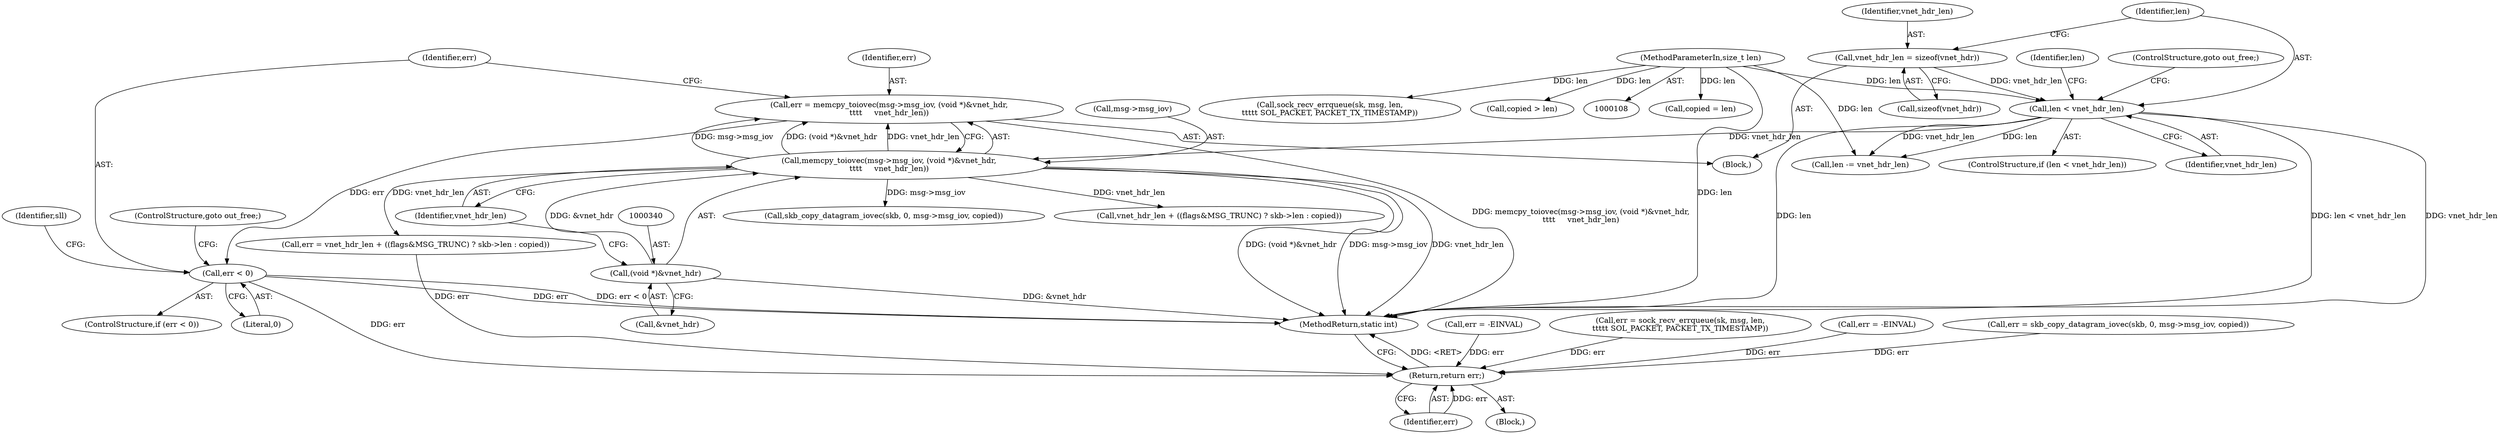 digraph "0_linux_f3d3342602f8bcbf37d7c46641cb9bca7618eb1c_26@API" {
"1000333" [label="(Call,err = memcpy_toiovec(msg->msg_iov, (void *)&vnet_hdr,\n\t\t\t\t     vnet_hdr_len))"];
"1000335" [label="(Call,memcpy_toiovec(msg->msg_iov, (void *)&vnet_hdr,\n\t\t\t\t     vnet_hdr_len))"];
"1000339" [label="(Call,(void *)&vnet_hdr)"];
"1000204" [label="(Call,len < vnet_hdr_len)"];
"1000112" [label="(MethodParameterIn,size_t len)"];
"1000199" [label="(Call,vnet_hdr_len = sizeof(vnet_hdr))"];
"1000345" [label="(Call,err < 0)"];
"1000522" [label="(Return,return err;)"];
"1000334" [label="(Identifier,err)"];
"1000336" [label="(Call,msg->msg_iov)"];
"1000381" [label="(Call,copied = len)"];
"1000391" [label="(Call,skb_copy_datagram_iovec(skb, 0, msg->msg_iov, copied))"];
"1000344" [label="(ControlStructure,if (err < 0))"];
"1000195" [label="(Call,err = -EINVAL)"];
"1000162" [label="(Call,err = sock_recv_errqueue(sk, msg, len,\n\t\t\t\t\t SOL_PACKET, PACKET_TX_TIMESTAMP))"];
"1000200" [label="(Identifier,vnet_hdr_len)"];
"1000348" [label="(ControlStructure,goto out_free;)"];
"1000203" [label="(ControlStructure,if (len < vnet_hdr_len))"];
"1000346" [label="(Identifier,err)"];
"1000129" [label="(Call,err = -EINVAL)"];
"1000206" [label="(Identifier,vnet_hdr_len)"];
"1000164" [label="(Call,sock_recv_errqueue(sk, msg, len,\n\t\t\t\t\t SOL_PACKET, PACKET_TX_TIMESTAMP))"];
"1000347" [label="(Literal,0)"];
"1000209" [label="(Identifier,len)"];
"1000377" [label="(Call,copied > len)"];
"1000112" [label="(MethodParameterIn,size_t len)"];
"1000522" [label="(Return,return err;)"];
"1000339" [label="(Call,(void *)&vnet_hdr)"];
"1000523" [label="(Identifier,err)"];
"1000207" [label="(ControlStructure,goto out_free;)"];
"1000345" [label="(Call,err < 0)"];
"1000333" [label="(Call,err = memcpy_toiovec(msg->msg_iov, (void *)&vnet_hdr,\n\t\t\t\t     vnet_hdr_len))"];
"1000341" [label="(Call,&vnet_hdr)"];
"1000199" [label="(Call,vnet_hdr_len = sizeof(vnet_hdr))"];
"1000201" [label="(Call,sizeof(vnet_hdr))"];
"1000524" [label="(MethodReturn,static int)"];
"1000204" [label="(Call,len < vnet_hdr_len)"];
"1000191" [label="(Block,)"];
"1000114" [label="(Block,)"];
"1000505" [label="(Call,err = vnet_hdr_len + ((flags&MSG_TRUNC) ? skb->len : copied))"];
"1000389" [label="(Call,err = skb_copy_datagram_iovec(skb, 0, msg->msg_iov, copied))"];
"1000507" [label="(Call,vnet_hdr_len + ((flags&MSG_TRUNC) ? skb->len : copied))"];
"1000343" [label="(Identifier,vnet_hdr_len)"];
"1000335" [label="(Call,memcpy_toiovec(msg->msg_iov, (void *)&vnet_hdr,\n\t\t\t\t     vnet_hdr_len))"];
"1000208" [label="(Call,len -= vnet_hdr_len)"];
"1000205" [label="(Identifier,len)"];
"1000350" [label="(Identifier,sll)"];
"1000333" -> "1000191"  [label="AST: "];
"1000333" -> "1000335"  [label="CFG: "];
"1000334" -> "1000333"  [label="AST: "];
"1000335" -> "1000333"  [label="AST: "];
"1000346" -> "1000333"  [label="CFG: "];
"1000333" -> "1000524"  [label="DDG: memcpy_toiovec(msg->msg_iov, (void *)&vnet_hdr,\n\t\t\t\t     vnet_hdr_len)"];
"1000335" -> "1000333"  [label="DDG: msg->msg_iov"];
"1000335" -> "1000333"  [label="DDG: (void *)&vnet_hdr"];
"1000335" -> "1000333"  [label="DDG: vnet_hdr_len"];
"1000333" -> "1000345"  [label="DDG: err"];
"1000335" -> "1000343"  [label="CFG: "];
"1000336" -> "1000335"  [label="AST: "];
"1000339" -> "1000335"  [label="AST: "];
"1000343" -> "1000335"  [label="AST: "];
"1000335" -> "1000524"  [label="DDG: (void *)&vnet_hdr"];
"1000335" -> "1000524"  [label="DDG: msg->msg_iov"];
"1000335" -> "1000524"  [label="DDG: vnet_hdr_len"];
"1000339" -> "1000335"  [label="DDG: &vnet_hdr"];
"1000204" -> "1000335"  [label="DDG: vnet_hdr_len"];
"1000335" -> "1000391"  [label="DDG: msg->msg_iov"];
"1000335" -> "1000505"  [label="DDG: vnet_hdr_len"];
"1000335" -> "1000507"  [label="DDG: vnet_hdr_len"];
"1000339" -> "1000341"  [label="CFG: "];
"1000340" -> "1000339"  [label="AST: "];
"1000341" -> "1000339"  [label="AST: "];
"1000343" -> "1000339"  [label="CFG: "];
"1000339" -> "1000524"  [label="DDG: &vnet_hdr"];
"1000204" -> "1000203"  [label="AST: "];
"1000204" -> "1000206"  [label="CFG: "];
"1000205" -> "1000204"  [label="AST: "];
"1000206" -> "1000204"  [label="AST: "];
"1000207" -> "1000204"  [label="CFG: "];
"1000209" -> "1000204"  [label="CFG: "];
"1000204" -> "1000524"  [label="DDG: vnet_hdr_len"];
"1000204" -> "1000524"  [label="DDG: len"];
"1000204" -> "1000524"  [label="DDG: len < vnet_hdr_len"];
"1000112" -> "1000204"  [label="DDG: len"];
"1000199" -> "1000204"  [label="DDG: vnet_hdr_len"];
"1000204" -> "1000208"  [label="DDG: vnet_hdr_len"];
"1000204" -> "1000208"  [label="DDG: len"];
"1000112" -> "1000108"  [label="AST: "];
"1000112" -> "1000524"  [label="DDG: len"];
"1000112" -> "1000164"  [label="DDG: len"];
"1000112" -> "1000208"  [label="DDG: len"];
"1000112" -> "1000377"  [label="DDG: len"];
"1000112" -> "1000381"  [label="DDG: len"];
"1000199" -> "1000191"  [label="AST: "];
"1000199" -> "1000201"  [label="CFG: "];
"1000200" -> "1000199"  [label="AST: "];
"1000201" -> "1000199"  [label="AST: "];
"1000205" -> "1000199"  [label="CFG: "];
"1000345" -> "1000344"  [label="AST: "];
"1000345" -> "1000347"  [label="CFG: "];
"1000346" -> "1000345"  [label="AST: "];
"1000347" -> "1000345"  [label="AST: "];
"1000348" -> "1000345"  [label="CFG: "];
"1000350" -> "1000345"  [label="CFG: "];
"1000345" -> "1000524"  [label="DDG: err"];
"1000345" -> "1000524"  [label="DDG: err < 0"];
"1000345" -> "1000522"  [label="DDG: err"];
"1000522" -> "1000114"  [label="AST: "];
"1000522" -> "1000523"  [label="CFG: "];
"1000523" -> "1000522"  [label="AST: "];
"1000524" -> "1000522"  [label="CFG: "];
"1000522" -> "1000524"  [label="DDG: <RET>"];
"1000523" -> "1000522"  [label="DDG: err"];
"1000129" -> "1000522"  [label="DDG: err"];
"1000505" -> "1000522"  [label="DDG: err"];
"1000389" -> "1000522"  [label="DDG: err"];
"1000162" -> "1000522"  [label="DDG: err"];
"1000195" -> "1000522"  [label="DDG: err"];
}
